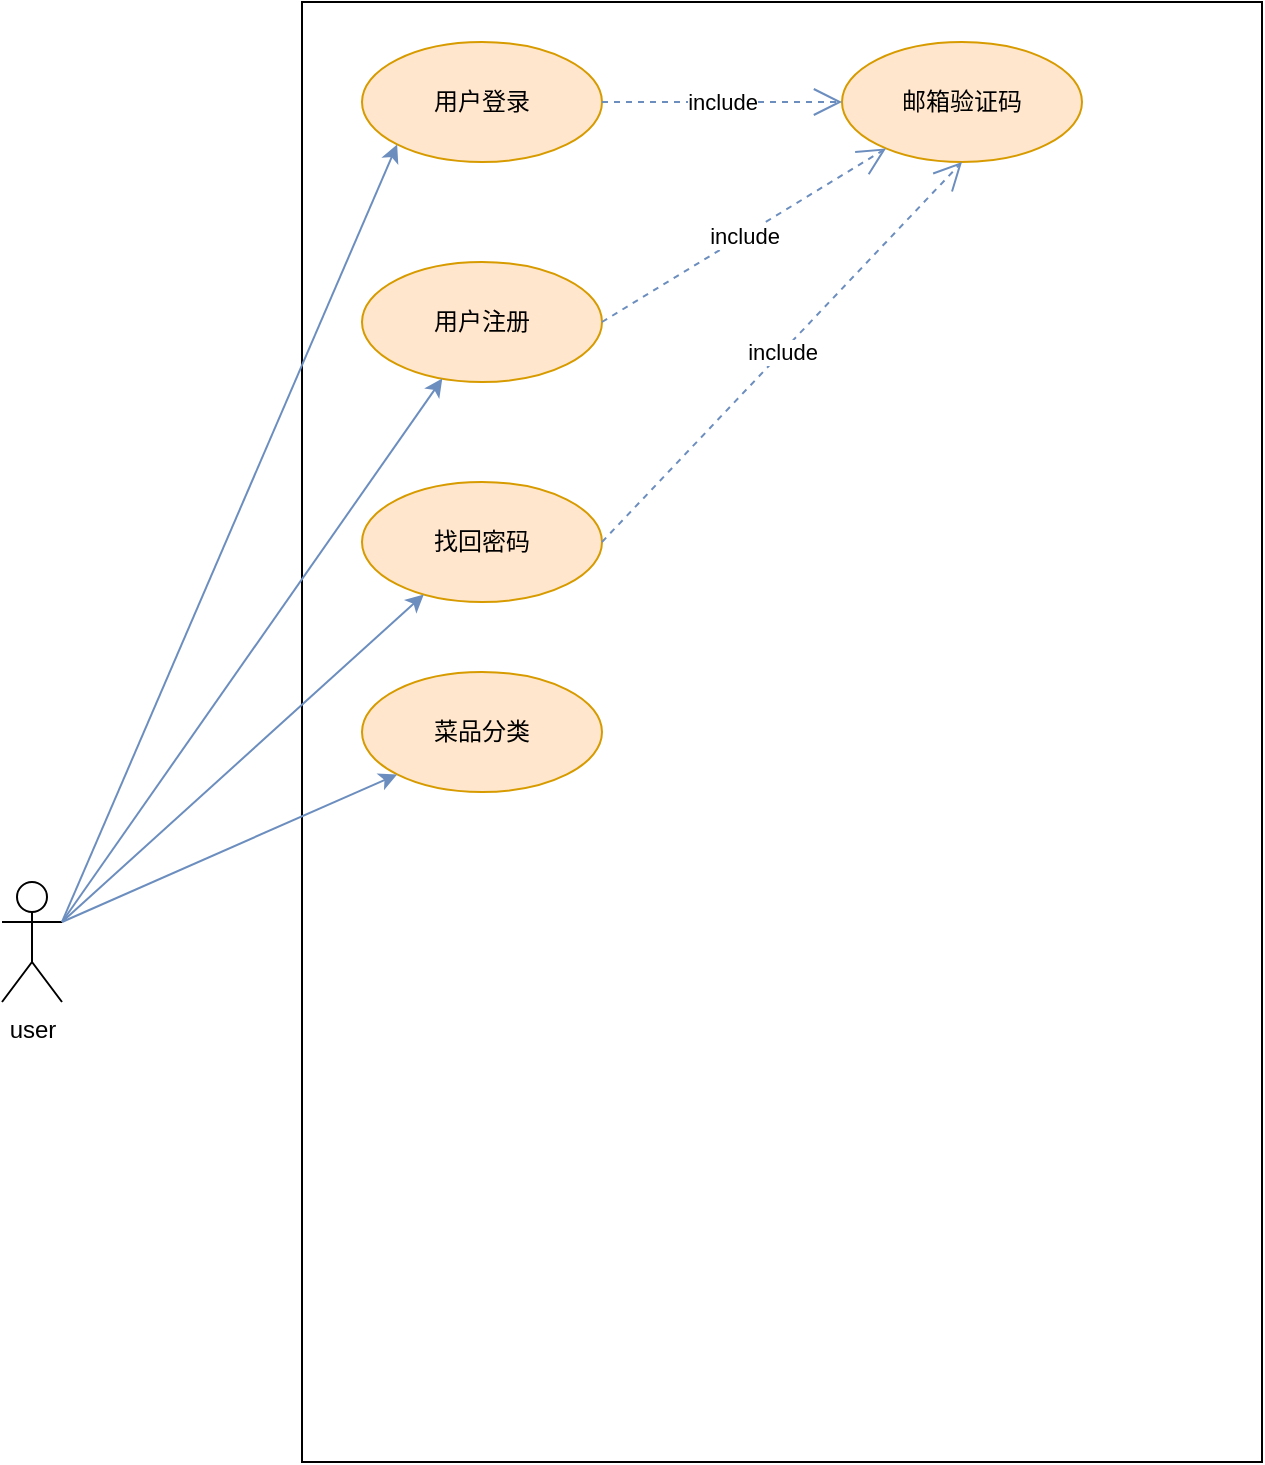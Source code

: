 <mxfile version="28.2.5">
  <diagram name="第 1 页" id="bpJ6yRSIvICyiwiW2ggQ">
    <mxGraphModel dx="1818" dy="1264" grid="1" gridSize="10" guides="1" tooltips="1" connect="1" arrows="1" fold="1" page="1" pageScale="1" pageWidth="827" pageHeight="1169" math="0" shadow="0">
      <root>
        <mxCell id="0" />
        <mxCell id="1" parent="0" />
        <mxCell id="r17NGM6GQ5Rj43qUK7l2-1" value="user" style="shape=umlActor;verticalLabelPosition=bottom;verticalAlign=top;html=1;outlineConnect=0;" vertex="1" parent="1">
          <mxGeometry x="10" y="480" width="30" height="60" as="geometry" />
        </mxCell>
        <mxCell id="r17NGM6GQ5Rj43qUK7l2-2" value="" style="rounded=0;whiteSpace=wrap;html=1;" vertex="1" parent="1">
          <mxGeometry x="160" y="40" width="480" height="730" as="geometry" />
        </mxCell>
        <mxCell id="r17NGM6GQ5Rj43qUK7l2-3" value="用户登录" style="ellipse;whiteSpace=wrap;html=1;fillColor=#ffe6cc;strokeColor=#d79b00;" vertex="1" parent="1">
          <mxGeometry x="190" y="60" width="120" height="60" as="geometry" />
        </mxCell>
        <mxCell id="r17NGM6GQ5Rj43qUK7l2-5" value="" style="endArrow=classic;html=1;rounded=0;exitX=1;exitY=0.333;exitDx=0;exitDy=0;exitPerimeter=0;entryX=0;entryY=1;entryDx=0;entryDy=0;fillColor=#dae8fc;strokeColor=#6c8ebf;" edge="1" parent="1" source="r17NGM6GQ5Rj43qUK7l2-1" target="r17NGM6GQ5Rj43qUK7l2-3">
          <mxGeometry width="50" height="50" relative="1" as="geometry">
            <mxPoint x="110" y="370" as="sourcePoint" />
            <mxPoint x="160" y="320" as="targetPoint" />
          </mxGeometry>
        </mxCell>
        <mxCell id="r17NGM6GQ5Rj43qUK7l2-6" value="邮箱验证码" style="ellipse;whiteSpace=wrap;html=1;fillColor=#ffe6cc;strokeColor=#d79b00;" vertex="1" parent="1">
          <mxGeometry x="430" y="60" width="120" height="60" as="geometry" />
        </mxCell>
        <mxCell id="r17NGM6GQ5Rj43qUK7l2-7" value="include" style="endArrow=open;endSize=12;dashed=1;html=1;rounded=0;exitX=1;exitY=0.5;exitDx=0;exitDy=0;entryX=0;entryY=0.5;entryDx=0;entryDy=0;fillColor=#dae8fc;strokeColor=#6c8ebf;" edge="1" parent="1" source="r17NGM6GQ5Rj43qUK7l2-3" target="r17NGM6GQ5Rj43qUK7l2-6">
          <mxGeometry width="160" relative="1" as="geometry">
            <mxPoint x="340" y="230" as="sourcePoint" />
            <mxPoint x="500" y="230" as="targetPoint" />
          </mxGeometry>
        </mxCell>
        <mxCell id="r17NGM6GQ5Rj43qUK7l2-8" value="用户注册" style="ellipse;whiteSpace=wrap;html=1;fillColor=#ffe6cc;strokeColor=#d79b00;" vertex="1" parent="1">
          <mxGeometry x="190" y="170" width="120" height="60" as="geometry" />
        </mxCell>
        <mxCell id="r17NGM6GQ5Rj43qUK7l2-10" value="include" style="endArrow=open;endSize=12;dashed=1;html=1;rounded=0;exitX=1;exitY=0.5;exitDx=0;exitDy=0;fillColor=#dae8fc;strokeColor=#6c8ebf;" edge="1" parent="1" source="r17NGM6GQ5Rj43qUK7l2-8" target="r17NGM6GQ5Rj43qUK7l2-6">
          <mxGeometry width="160" relative="1" as="geometry">
            <mxPoint x="360" y="260" as="sourcePoint" />
            <mxPoint x="520" y="260" as="targetPoint" />
          </mxGeometry>
        </mxCell>
        <mxCell id="r17NGM6GQ5Rj43qUK7l2-11" value="" style="endArrow=classic;html=1;rounded=0;exitX=1;exitY=0.333;exitDx=0;exitDy=0;exitPerimeter=0;fillColor=#dae8fc;strokeColor=#6c8ebf;" edge="1" parent="1" source="r17NGM6GQ5Rj43qUK7l2-1" target="r17NGM6GQ5Rj43qUK7l2-8">
          <mxGeometry width="50" height="50" relative="1" as="geometry">
            <mxPoint x="130" y="440" as="sourcePoint" />
            <mxPoint x="250" y="190" as="targetPoint" />
          </mxGeometry>
        </mxCell>
        <mxCell id="r17NGM6GQ5Rj43qUK7l2-12" value="找回密码" style="ellipse;whiteSpace=wrap;html=1;fillColor=#ffe6cc;strokeColor=#d79b00;" vertex="1" parent="1">
          <mxGeometry x="190" y="280" width="120" height="60" as="geometry" />
        </mxCell>
        <mxCell id="r17NGM6GQ5Rj43qUK7l2-13" value="" style="endArrow=classic;html=1;rounded=0;exitX=1;exitY=0.333;exitDx=0;exitDy=0;exitPerimeter=0;fillColor=#dae8fc;strokeColor=#6c8ebf;" edge="1" parent="1" source="r17NGM6GQ5Rj43qUK7l2-1" target="r17NGM6GQ5Rj43qUK7l2-12">
          <mxGeometry width="50" height="50" relative="1" as="geometry">
            <mxPoint x="140" y="503" as="sourcePoint" />
            <mxPoint x="324" y="310" as="targetPoint" />
          </mxGeometry>
        </mxCell>
        <mxCell id="r17NGM6GQ5Rj43qUK7l2-14" value="include" style="endArrow=open;endSize=12;dashed=1;html=1;rounded=0;exitX=1;exitY=0.5;exitDx=0;exitDy=0;entryX=0.5;entryY=1;entryDx=0;entryDy=0;fillColor=#dae8fc;strokeColor=#6c8ebf;" edge="1" parent="1" source="r17NGM6GQ5Rj43qUK7l2-12" target="r17NGM6GQ5Rj43qUK7l2-6">
          <mxGeometry width="160" relative="1" as="geometry">
            <mxPoint x="430" y="267" as="sourcePoint" />
            <mxPoint x="572" y="180" as="targetPoint" />
          </mxGeometry>
        </mxCell>
        <mxCell id="r17NGM6GQ5Rj43qUK7l2-15" value="菜品分类" style="ellipse;whiteSpace=wrap;html=1;fillColor=#ffe6cc;strokeColor=#d79b00;" vertex="1" parent="1">
          <mxGeometry x="190" y="375" width="120" height="60" as="geometry" />
        </mxCell>
        <mxCell id="r17NGM6GQ5Rj43qUK7l2-16" value="" style="endArrow=classic;html=1;rounded=0;exitX=1;exitY=0.333;exitDx=0;exitDy=0;exitPerimeter=0;fillColor=#dae8fc;strokeColor=#6c8ebf;entryX=0;entryY=1;entryDx=0;entryDy=0;" edge="1" parent="1" source="r17NGM6GQ5Rj43qUK7l2-1" target="r17NGM6GQ5Rj43qUK7l2-15">
          <mxGeometry width="50" height="50" relative="1" as="geometry">
            <mxPoint x="140" y="584" as="sourcePoint" />
            <mxPoint x="321" y="420" as="targetPoint" />
          </mxGeometry>
        </mxCell>
      </root>
    </mxGraphModel>
  </diagram>
</mxfile>
